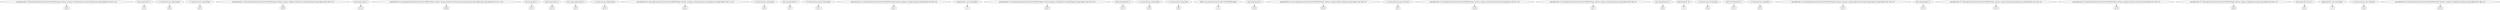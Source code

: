 digraph g {
0[label="specialinvoke r0.<org.osgi.framework.FrameworkUtil$FilterImpl: boolean compare_Collection(int,java.util.Collection,java.lang.Object)>(i0, $r14, r2)"]
1[label="$z23"]
0->1[label=""]
2[label="(java.lang.Float) r1"]
3[label="$r8"]
2->3[label=""]
4[label="r1 instanceof java.lang.Double"]
5[label="$z9"]
4->5[label=""]
6[label="r1 instanceof java.lang.Integer"]
7[label="$z3"]
6->7[label=""]
8[label="specialinvoke r0.<org.osgi.framework.FrameworkUtil$FilterImpl: boolean compare_ObjectArray(int,java.lang.Object[],java.lang.Object)>(i0, $r15, r2)"]
9[label="$z25"]
8->9[label=""]
10[label="(java.lang.Long) r1"]
11[label="$r12"]
10->11[label=""]
12[label="specialinvoke r0.<org.osgi.framework.FrameworkUtil$FilterImpl: boolean compare_PrimitiveArray(int,java.lang.Class,java.lang.Object,java.lang.Object)>(i0, r4, r1, r2)"]
13[label="$z26"]
12->13[label=""]
14[label="(java.lang.Byte) r1"]
15[label="$r11"]
14->15[label=""]
16[label="(java.lang.Short) r1"]
17[label="$r10"]
16->17[label=""]
18[label="(java.lang.Comparable) r1"]
19[label="$r5"]
18->19[label=""]
20[label="r1 instanceof java.lang.Boolean"]
21[label="$z10"]
20->21[label=""]
22[label="specialinvoke r0.<org.osgi.framework.FrameworkUtil$FilterImpl: boolean compare_Unknown(int,java.lang.Object,java.lang.Object)>(i0, r1, r2)"]
23[label="$z12"]
22->23[label=""]
24[label="r1 instanceof java.lang.Short"]
25[label="$z6"]
24->25[label=""]
26[label="(java.lang.Double) r1"]
27[label="$r7"]
26->27[label=""]
28[label="r1 instanceof java.lang.Comparable"]
29[label="$z11"]
28->29[label=""]
30[label="specialinvoke r0.<org.osgi.framework.FrameworkUtil$FilterImpl: boolean compare_Long(int,long,java.lang.Object)>(i0, $l4, r2)"]
31[label="$z21"]
30->31[label=""]
32[label="@parameter1: java.lang.Object"]
33[label="r1"]
32->33[label=""]
34[label="specialinvoke r0.<org.osgi.framework.FrameworkUtil$FilterImpl: boolean compare_String(int,java.lang.String,java.lang.Object)>(i0, $r16, r2)"]
35[label="$z27"]
34->35[label=""]
36[label="(java.lang.Object[]) r1"]
37[label="$r15"]
36->37[label=""]
38[label="r1 instanceof java.lang.String"]
39[label="$z0"]
38->39[label=""]
40[label="r1 instanceof java.lang.Float"]
41[label="$z8"]
40->41[label=""]
42[label="@this: org.osgi.framework.FrameworkUtil$FilterImpl"]
43[label="r0"]
42->43[label=""]
44[label="(java.lang.String) r1"]
45[label="$r16"]
44->45[label=""]
46[label="specialinvoke r0.<org.osgi.framework.FrameworkUtil$FilterImpl: boolean compare_Byte(int,byte,java.lang.Object)>(i0, $b3, r2)"]
47[label="$z20"]
46->47[label=""]
48[label="r1 instanceof java.lang.Character"]
49[label="$z7"]
48->49[label=""]
50[label="specialinvoke r0.<org.osgi.framework.FrameworkUtil$FilterImpl: boolean compare_Character(int,char,java.lang.Object)>(i0, $c1, r2)"]
51[label="$z18"]
50->51[label=""]
52[label="specialinvoke r0.<org.osgi.framework.FrameworkUtil$FilterImpl: boolean compare_Float(int,float,java.lang.Object)>(i0, $f0, r2)"]
53[label="$z17"]
52->53[label=""]
54[label="(java.lang.Boolean) r1"]
55[label="$r6"]
54->55[label=""]
56[label="@parameter0: int"]
57[label="i0"]
56->57[label=""]
58[label="r1 instanceof java.lang.Long"]
59[label="$z4"]
58->59[label=""]
60[label="(java.util.Collection) r1"]
61[label="$r14"]
60->61[label=""]
62[label="r1 instanceof java.lang.Byte"]
63[label="$z5"]
62->63[label=""]
64[label="specialinvoke r0.<org.osgi.framework.FrameworkUtil$FilterImpl: boolean compare_Comparable(int,java.lang.Comparable,java.lang.Object)>(i0, $r5, r2)"]
65[label="$z13"]
64->65[label=""]
66[label="(java.lang.Integer) r1"]
67[label="$r13"]
66->67[label=""]
68[label="specialinvoke r0.<org.osgi.framework.FrameworkUtil$FilterImpl: boolean compare_Boolean(int,boolean,java.lang.Object)>(i0, $z14, r2)"]
69[label="$z15"]
68->69[label=""]
70[label="specialinvoke r0.<org.osgi.framework.FrameworkUtil$FilterImpl: boolean compare_Short(int,short,java.lang.Object)>(i0, $s2, r2)"]
71[label="$z19"]
70->71[label=""]
72[label="specialinvoke r0.<org.osgi.framework.FrameworkUtil$FilterImpl: boolean compare_Integer(int,int,java.lang.Object)>(i0, $i5, r2)"]
73[label="$z22"]
72->73[label=""]
74[label="(java.lang.Character) r1"]
75[label="$r9"]
74->75[label=""]
76[label="@parameter2: java.lang.Object"]
77[label="r2"]
76->77[label=""]
78[label="r1 instanceof java.util.Collection"]
79[label="$z2"]
78->79[label=""]
80[label="specialinvoke r0.<org.osgi.framework.FrameworkUtil$FilterImpl: boolean compare_Double(int,double,java.lang.Object)>(i0, $d0, r2)"]
81[label="$z16"]
80->81[label=""]
}